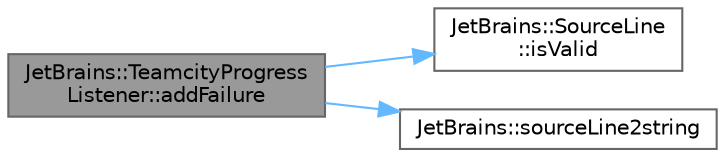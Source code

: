 digraph "JetBrains::TeamcityProgressListener::addFailure"
{
 // LATEX_PDF_SIZE
  bgcolor="transparent";
  edge [fontname=Helvetica,fontsize=10,labelfontname=Helvetica,labelfontsize=10];
  node [fontname=Helvetica,fontsize=10,shape=box,height=0.2,width=0.4];
  rankdir="LR";
  Node1 [id="Node000001",label="JetBrains::TeamcityProgress\lListener::addFailure",height=0.2,width=0.4,color="gray40", fillcolor="grey60", style="filled", fontcolor="black",tooltip=" "];
  Node1 -> Node2 [id="edge1_Node000001_Node000002",color="steelblue1",style="solid",tooltip=" "];
  Node2 [id="Node000002",label="JetBrains::SourceLine\l::isValid",height=0.2,width=0.4,color="grey40", fillcolor="white", style="filled",URL="$class_jet_brains_1_1_source_line.html#a263873746931a0bda651ca1d3caf2d5b",tooltip=" "];
  Node1 -> Node3 [id="edge2_Node000001_Node000003",color="steelblue1",style="solid",tooltip=" "];
  Node3 [id="Node000003",label="JetBrains::sourceLine2string",height=0.2,width=0.4,color="grey40", fillcolor="white", style="filled",URL="$namespace_jet_brains.html#a67b99683c9a658ea369964b55a1a5e95",tooltip=" "];
}

